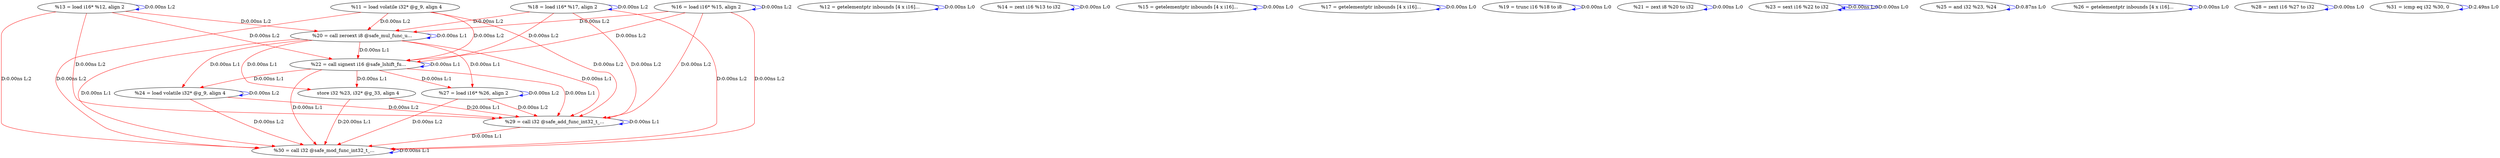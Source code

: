 digraph {
Node0x2d9dea0[label="  %20 = call zeroext i8 @safe_mul_func_u..."];
Node0x2d9d6c0[label="  %11 = load volatile i32* @g_9, align 4"];
Node0x2d9d6c0 -> Node0x2d9dea0[label="D:0.00ns L:2",color=red];
Node0x2d9e060[label="  %22 = call signext i16 @safe_lshift_fu..."];
Node0x2d9d6c0 -> Node0x2d9e060[label="D:0.00ns L:2",color=red];
Node0x2d9e760[label="  %29 = call i32 @safe_add_func_int32_t_..."];
Node0x2d9d6c0 -> Node0x2d9e760[label="D:0.00ns L:2",color=red];
Node0x2d9e840[label="  %30 = call i32 @safe_mod_func_int32_t_..."];
Node0x2d9d6c0 -> Node0x2d9e840[label="D:0.00ns L:2",color=red];
Node0x2d9d7a0[label="  %12 = getelementptr inbounds [4 x i16]..."];
Node0x2d9d7a0 -> Node0x2d9d7a0[label="D:0.00ns L:0",color=blue];
Node0x2d9d880[label="  %13 = load i16* %12, align 2"];
Node0x2d9d880 -> Node0x2d9d880[label="D:0.00ns L:2",color=blue];
Node0x2d9d880 -> Node0x2d9dea0[label="D:0.00ns L:2",color=red];
Node0x2d9d880 -> Node0x2d9e060[label="D:0.00ns L:2",color=red];
Node0x2d9d880 -> Node0x2d9e760[label="D:0.00ns L:2",color=red];
Node0x2d9d880 -> Node0x2d9e840[label="D:0.00ns L:2",color=red];
Node0x2d9d960[label="  %14 = zext i16 %13 to i32"];
Node0x2d9d960 -> Node0x2d9d960[label="D:0.00ns L:0",color=blue];
Node0x2d9da40[label="  %15 = getelementptr inbounds [4 x i16]..."];
Node0x2d9da40 -> Node0x2d9da40[label="D:0.00ns L:0",color=blue];
Node0x2d9db20[label="  %16 = load i16* %15, align 2"];
Node0x2d9db20 -> Node0x2d9db20[label="D:0.00ns L:2",color=blue];
Node0x2d9db20 -> Node0x2d9dea0[label="D:0.00ns L:2",color=red];
Node0x2d9db20 -> Node0x2d9e060[label="D:0.00ns L:2",color=red];
Node0x2d9db20 -> Node0x2d9e760[label="D:0.00ns L:2",color=red];
Node0x2d9db20 -> Node0x2d9e840[label="D:0.00ns L:2",color=red];
Node0x2d9dc00[label="  %17 = getelementptr inbounds [4 x i16]..."];
Node0x2d9dc00 -> Node0x2d9dc00[label="D:0.00ns L:0",color=blue];
Node0x2d9dce0[label="  %18 = load i16* %17, align 2"];
Node0x2d9dce0 -> Node0x2d9dce0[label="D:0.00ns L:2",color=blue];
Node0x2d9dce0 -> Node0x2d9dea0[label="D:0.00ns L:2",color=red];
Node0x2d9dce0 -> Node0x2d9e060[label="D:0.00ns L:2",color=red];
Node0x2d9dce0 -> Node0x2d9e760[label="D:0.00ns L:2",color=red];
Node0x2d9dce0 -> Node0x2d9e840[label="D:0.00ns L:2",color=red];
Node0x2d9ddc0[label="  %19 = trunc i16 %18 to i8"];
Node0x2d9ddc0 -> Node0x2d9ddc0[label="D:0.00ns L:0",color=blue];
Node0x2d9dea0 -> Node0x2d9dea0[label="D:0.00ns L:1",color=blue];
Node0x2d9dea0 -> Node0x2d9e060[label="D:0.00ns L:1",color=red];
Node0x2d9e220[label="  store i32 %23, i32* @g_33, align 4"];
Node0x2d9dea0 -> Node0x2d9e220[label="D:0.00ns L:1",color=red];
Node0x2d9e300[label="  %24 = load volatile i32* @g_9, align 4"];
Node0x2d9dea0 -> Node0x2d9e300[label="D:0.00ns L:1",color=red];
Node0x2d9e5a0[label="  %27 = load i16* %26, align 2"];
Node0x2d9dea0 -> Node0x2d9e5a0[label="D:0.00ns L:1",color=red];
Node0x2d9dea0 -> Node0x2d9e760[label="D:0.00ns L:1",color=red];
Node0x2d9dea0 -> Node0x2d9e840[label="D:0.00ns L:1",color=red];
Node0x2d9df80[label="  %21 = zext i8 %20 to i32"];
Node0x2d9df80 -> Node0x2d9df80[label="D:0.00ns L:0",color=blue];
Node0x2d9e060 -> Node0x2d9e060[label="D:0.00ns L:1",color=blue];
Node0x2d9e060 -> Node0x2d9e220[label="D:0.00ns L:1",color=red];
Node0x2d9e060 -> Node0x2d9e300[label="D:0.00ns L:1",color=red];
Node0x2d9e060 -> Node0x2d9e5a0[label="D:0.00ns L:1",color=red];
Node0x2d9e060 -> Node0x2d9e760[label="D:0.00ns L:1",color=red];
Node0x2d9e060 -> Node0x2d9e840[label="D:0.00ns L:1",color=red];
Node0x2d9e140[label="  %23 = sext i16 %22 to i32"];
Node0x2d9e140 -> Node0x2d9e140[label="D:0.00ns L:0",color=blue];
Node0x2d9e140 -> Node0x2d9e140[label="D:0.00ns L:0",color=blue];
Node0x2d9e220 -> Node0x2d9e760[label="D:20.00ns L:1",color=red];
Node0x2d9e220 -> Node0x2d9e840[label="D:20.00ns L:1",color=red];
Node0x2d9e300 -> Node0x2d9e300[label="D:0.00ns L:2",color=blue];
Node0x2d9e300 -> Node0x2d9e760[label="D:0.00ns L:2",color=red];
Node0x2d9e300 -> Node0x2d9e840[label="D:0.00ns L:2",color=red];
Node0x2d9e3e0[label="  %25 = and i32 %23, %24"];
Node0x2d9e3e0 -> Node0x2d9e3e0[label="D:0.87ns L:0",color=blue];
Node0x2d9e4c0[label="  %26 = getelementptr inbounds [4 x i16]..."];
Node0x2d9e4c0 -> Node0x2d9e4c0[label="D:0.00ns L:0",color=blue];
Node0x2d9e5a0 -> Node0x2d9e5a0[label="D:0.00ns L:2",color=blue];
Node0x2d9e5a0 -> Node0x2d9e760[label="D:0.00ns L:2",color=red];
Node0x2d9e5a0 -> Node0x2d9e840[label="D:0.00ns L:2",color=red];
Node0x2d9e680[label="  %28 = zext i16 %27 to i32"];
Node0x2d9e680 -> Node0x2d9e680[label="D:0.00ns L:0",color=blue];
Node0x2d9e760 -> Node0x2d9e760[label="D:0.00ns L:1",color=blue];
Node0x2d9e760 -> Node0x2d9e840[label="D:0.00ns L:1",color=red];
Node0x2d9e840 -> Node0x2d9e840[label="D:0.00ns L:1",color=blue];
Node0x2d9e920[label="  %31 = icmp eq i32 %30, 0"];
Node0x2d9e920 -> Node0x2d9e920[label="D:2.49ns L:0",color=blue];
}
